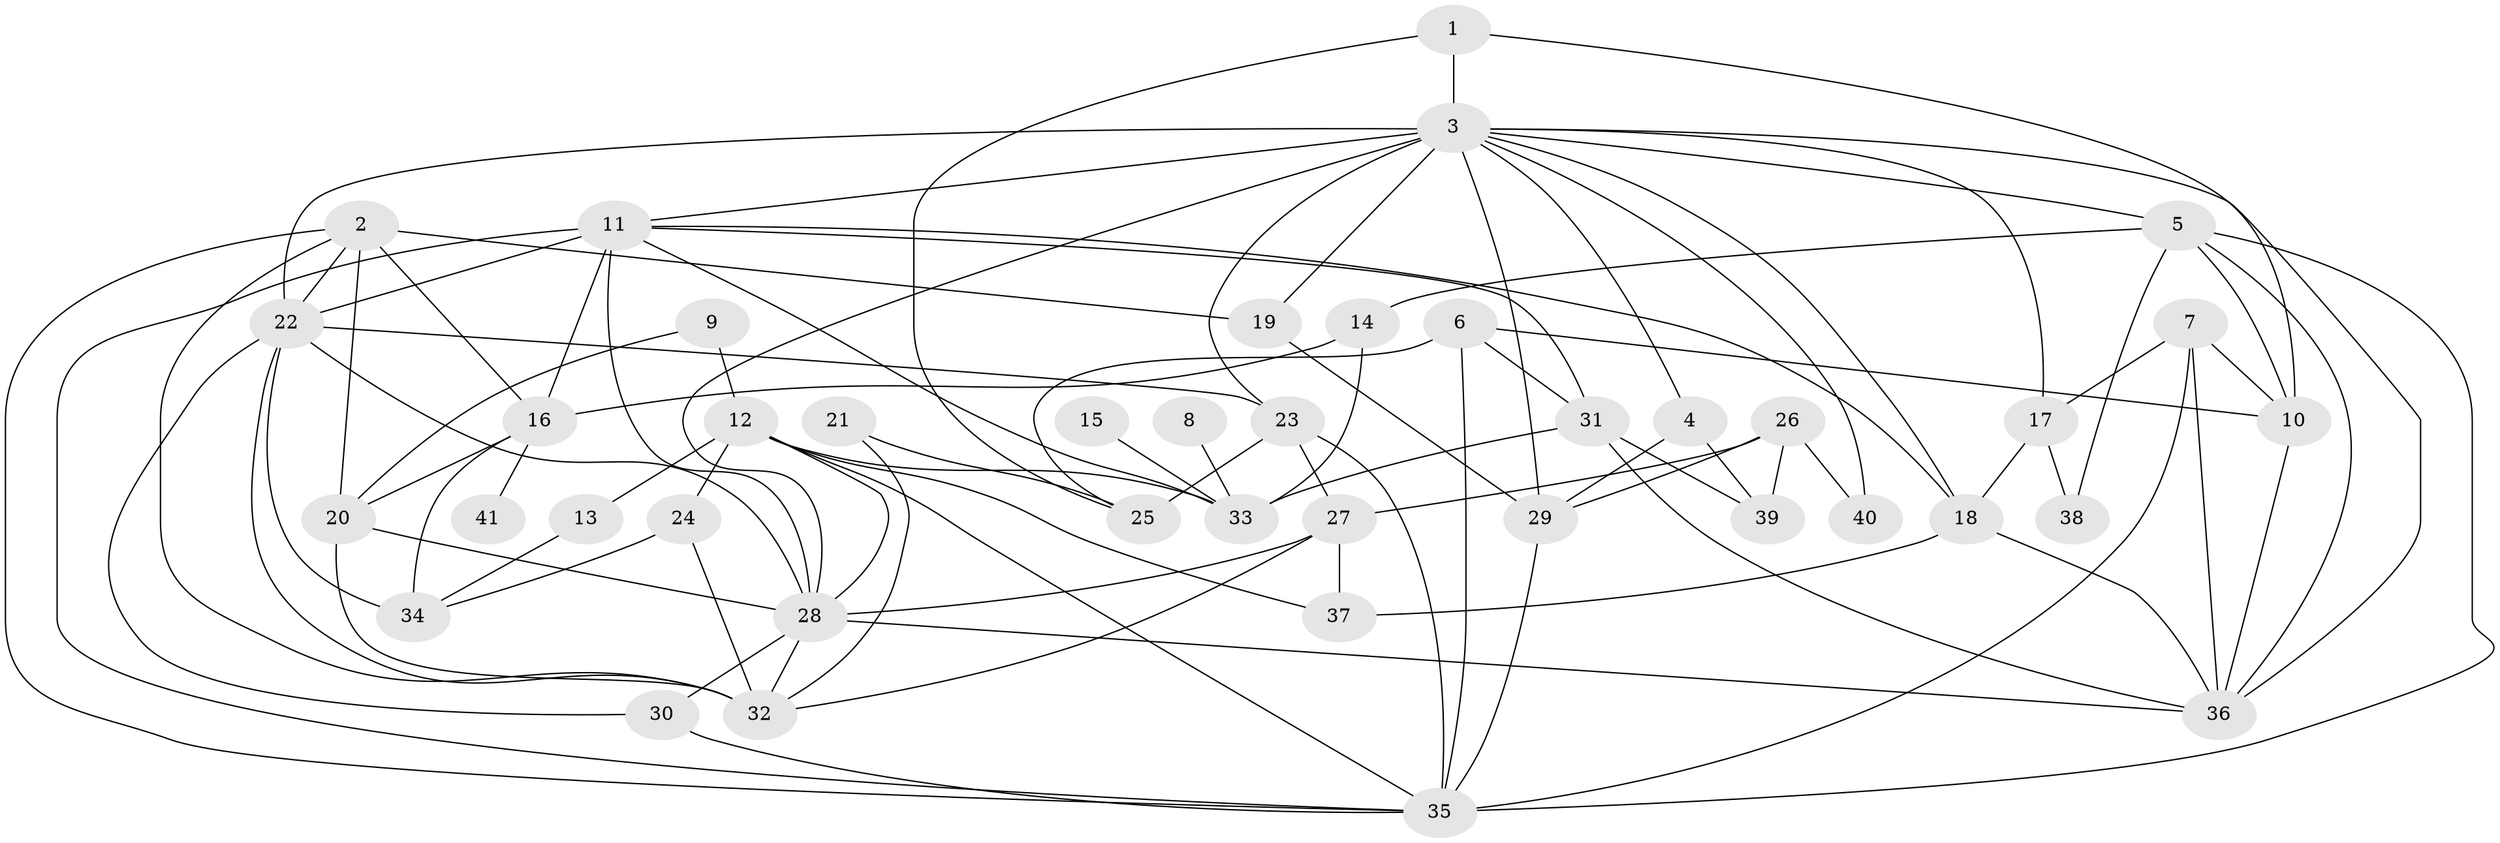 // original degree distribution, {7: 0.014814814814814815, 9: 0.007407407407407408, 2: 0.2740740740740741, 5: 0.08888888888888889, 6: 0.05925925925925926, 8: 0.007407407407407408, 3: 0.21481481481481482, 4: 0.14074074074074075, 1: 0.1925925925925926}
// Generated by graph-tools (version 1.1) at 2025/36/03/04/25 23:36:00]
// undirected, 41 vertices, 94 edges
graph export_dot {
  node [color=gray90,style=filled];
  1;
  2;
  3;
  4;
  5;
  6;
  7;
  8;
  9;
  10;
  11;
  12;
  13;
  14;
  15;
  16;
  17;
  18;
  19;
  20;
  21;
  22;
  23;
  24;
  25;
  26;
  27;
  28;
  29;
  30;
  31;
  32;
  33;
  34;
  35;
  36;
  37;
  38;
  39;
  40;
  41;
  1 -- 3 [weight=1.0];
  1 -- 10 [weight=1.0];
  1 -- 25 [weight=1.0];
  2 -- 16 [weight=1.0];
  2 -- 19 [weight=1.0];
  2 -- 20 [weight=1.0];
  2 -- 22 [weight=1.0];
  2 -- 32 [weight=2.0];
  2 -- 35 [weight=1.0];
  3 -- 4 [weight=1.0];
  3 -- 5 [weight=1.0];
  3 -- 11 [weight=1.0];
  3 -- 17 [weight=1.0];
  3 -- 18 [weight=1.0];
  3 -- 19 [weight=1.0];
  3 -- 22 [weight=3.0];
  3 -- 23 [weight=1.0];
  3 -- 28 [weight=1.0];
  3 -- 29 [weight=1.0];
  3 -- 36 [weight=1.0];
  3 -- 40 [weight=1.0];
  4 -- 29 [weight=1.0];
  4 -- 39 [weight=1.0];
  5 -- 10 [weight=1.0];
  5 -- 14 [weight=1.0];
  5 -- 35 [weight=1.0];
  5 -- 36 [weight=1.0];
  5 -- 38 [weight=1.0];
  6 -- 10 [weight=1.0];
  6 -- 25 [weight=1.0];
  6 -- 31 [weight=1.0];
  6 -- 35 [weight=1.0];
  7 -- 10 [weight=1.0];
  7 -- 17 [weight=1.0];
  7 -- 35 [weight=2.0];
  7 -- 36 [weight=1.0];
  8 -- 33 [weight=1.0];
  9 -- 12 [weight=1.0];
  9 -- 20 [weight=1.0];
  10 -- 36 [weight=1.0];
  11 -- 16 [weight=2.0];
  11 -- 18 [weight=1.0];
  11 -- 22 [weight=1.0];
  11 -- 28 [weight=1.0];
  11 -- 31 [weight=1.0];
  11 -- 33 [weight=1.0];
  11 -- 35 [weight=1.0];
  12 -- 13 [weight=2.0];
  12 -- 24 [weight=1.0];
  12 -- 28 [weight=2.0];
  12 -- 33 [weight=1.0];
  12 -- 35 [weight=1.0];
  12 -- 37 [weight=1.0];
  13 -- 34 [weight=1.0];
  14 -- 16 [weight=1.0];
  14 -- 33 [weight=1.0];
  15 -- 33 [weight=1.0];
  16 -- 20 [weight=1.0];
  16 -- 34 [weight=2.0];
  16 -- 41 [weight=2.0];
  17 -- 18 [weight=1.0];
  17 -- 38 [weight=1.0];
  18 -- 36 [weight=1.0];
  18 -- 37 [weight=1.0];
  19 -- 29 [weight=1.0];
  20 -- 28 [weight=1.0];
  20 -- 32 [weight=1.0];
  21 -- 25 [weight=1.0];
  21 -- 32 [weight=1.0];
  22 -- 23 [weight=1.0];
  22 -- 28 [weight=1.0];
  22 -- 30 [weight=1.0];
  22 -- 32 [weight=1.0];
  22 -- 34 [weight=1.0];
  23 -- 25 [weight=1.0];
  23 -- 27 [weight=1.0];
  23 -- 35 [weight=1.0];
  24 -- 32 [weight=1.0];
  24 -- 34 [weight=1.0];
  26 -- 27 [weight=1.0];
  26 -- 29 [weight=1.0];
  26 -- 39 [weight=2.0];
  26 -- 40 [weight=2.0];
  27 -- 28 [weight=1.0];
  27 -- 32 [weight=1.0];
  27 -- 37 [weight=1.0];
  28 -- 30 [weight=2.0];
  28 -- 32 [weight=1.0];
  28 -- 36 [weight=1.0];
  29 -- 35 [weight=1.0];
  30 -- 35 [weight=1.0];
  31 -- 33 [weight=1.0];
  31 -- 36 [weight=1.0];
  31 -- 39 [weight=1.0];
}
